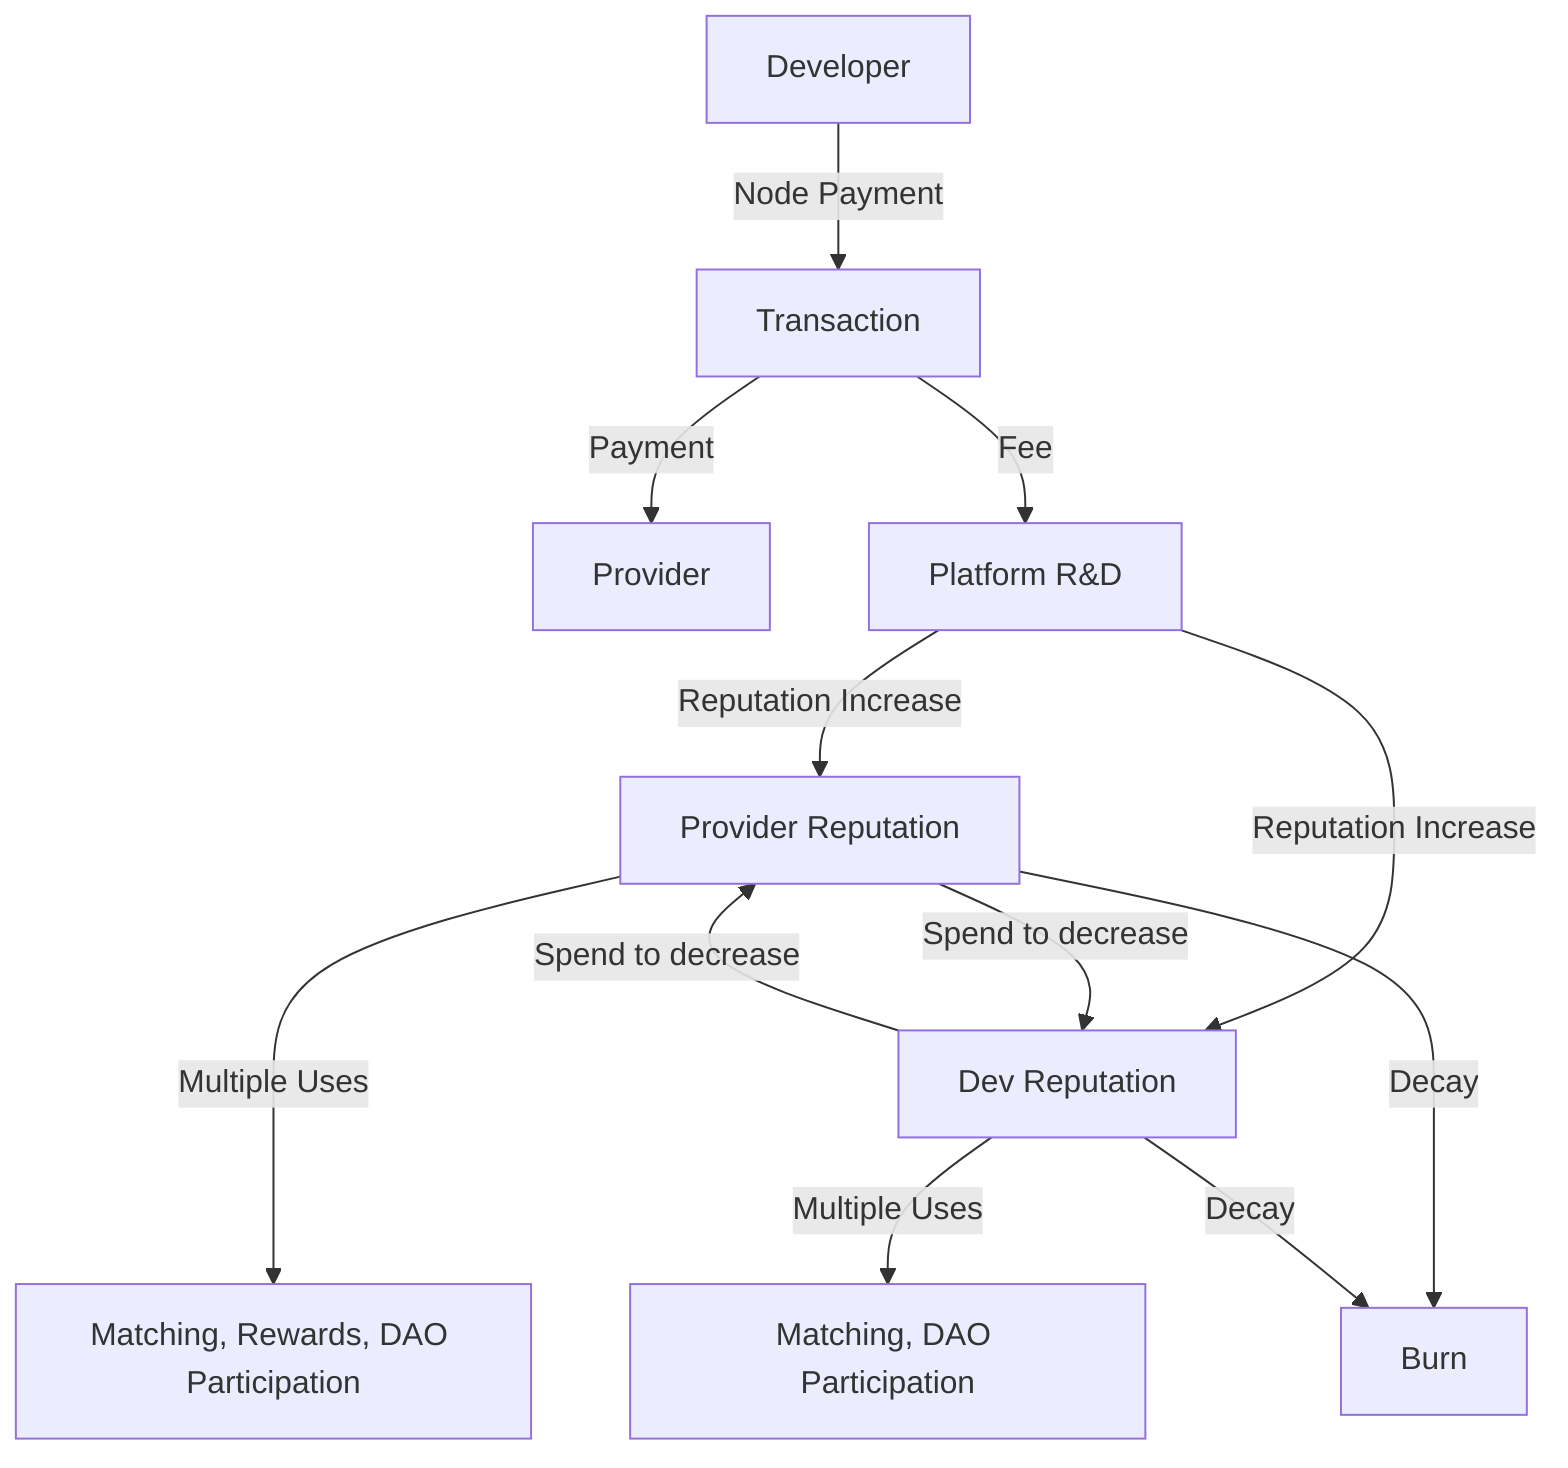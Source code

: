 graph TB
  D["Developer"] -->|Node Payment| TX
  TX["Transaction"] -->|Payment| Provider
  TX -->|Fee| FEE["Platform R&D"]

  FEE -->|Reputation Increase| RP["Provider Reputation"]
  FEE -->|Reputation Increase| RD["Dev Reputation"]

  RP --->|Multiple Uses| U1["Matching, Rewards, DAO Participation"]
  RD -->|Multiple Uses| U2["Matching, DAO Participation"]

  RP -->|Spend to decrease| RD
  RD -->|Spend to decrease| RP

  RP -->|Decay|Burn
  RD -->|Decay|Burn
